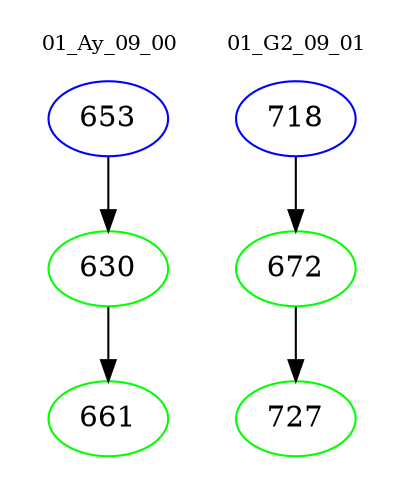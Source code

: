digraph{
subgraph cluster_0 {
color = white
label = "01_Ay_09_00";
fontsize=10;
T0_653 [label="653", color="blue"]
T0_653 -> T0_630 [color="black"]
T0_630 [label="630", color="green"]
T0_630 -> T0_661 [color="black"]
T0_661 [label="661", color="green"]
}
subgraph cluster_1 {
color = white
label = "01_G2_09_01";
fontsize=10;
T1_718 [label="718", color="blue"]
T1_718 -> T1_672 [color="black"]
T1_672 [label="672", color="green"]
T1_672 -> T1_727 [color="black"]
T1_727 [label="727", color="green"]
}
}
